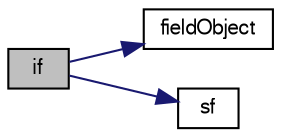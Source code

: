 digraph "if"
{
  bgcolor="transparent";
  edge [fontname="FreeSans",fontsize="10",labelfontname="FreeSans",labelfontsize="10"];
  node [fontname="FreeSans",fontsize="10",shape=record];
  rankdir="LR";
  Node6 [label="if",height=0.2,width=0.4,color="black", fillcolor="grey75", style="filled", fontcolor="black"];
  Node6 -> Node7 [color="midnightblue",fontsize="10",style="solid",fontname="FreeSans"];
  Node7 [label="fieldObject",height=0.2,width=0.4,color="black",URL="$a19016.html#a320cf83612cc3fb001166525cdb9670e"];
  Node6 -> Node8 [color="midnightblue",fontsize="10",style="solid",fontname="FreeSans"];
  Node8 [label="sf",height=0.2,width=0.4,color="black",URL="$a19016.html#ab318caaec810447a252e6134c88a7a77"];
}
